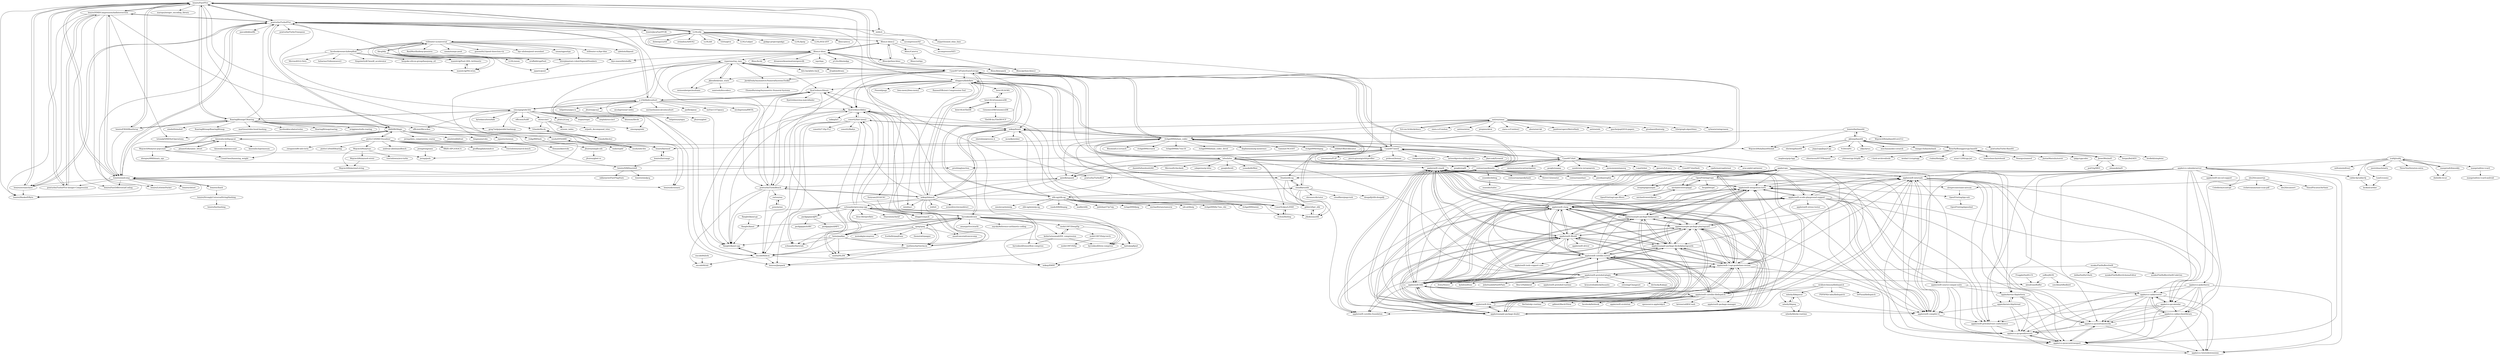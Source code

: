 digraph G {
"lemire/FastPFor" -> "lemire/SIMDCompressionAndIntersection"
"lemire/FastPFor" -> "powturbo/TurboPFor"
"lemire/FastPFor" -> "lemire/simdcomp"
"lemire/FastPFor" -> "powturbo/TurboPFor-Integer-Compression"
"lemire/FastPFor" -> "lemire/JavaFastPFOR" ["e"=1]
"lemire/FastPFor" -> "lemire/streamvbyte"
"lemire/FastPFor" -> "maropu/integer_encoding_library"
"lemire/FastPFor" -> "RoaringBitmap/CRoaring"
"lemire/FastPFor" -> "lemire/dictionary"
"lemire/FastPFor" -> "lemire/EWAHBoolArray"
"lemire/FastPFor" -> "tlk00/BitMagic"
"lemire/FastPFor" -> "lemire/MaskedVByte"
"lemire/FastPFor" -> "LLNL/zfp"
"lemire/FastPFor" -> "ot/ds2i"
"lemire/FastPFor" -> "Cyan4973/FiniteStateEntropy"
"ReneNyffenegger/cpp-base64" -> "tplgy/cppcodec" ["e"=1]
"ReneNyffenegger/cpp-base64" -> "JieweiWei/md5"
"ReneNyffenegger/cpp-base64" -> "aklomp/base64"
"ReneNyffenegger/cpp-base64" -> "SergeyBel/AES" ["e"=1]
"ReneNyffenegger/cpp-base64" -> "brofield/simpleini" ["e"=1]
"ReneNyffenegger/cpp-base64" -> "mapbox/gzip-hpp"
"ReneNyffenegger/cpp-base64" -> "elnormous/HTTPRequest" ["e"=1]
"ReneNyffenegger/cpp-base64" -> "yhirose/cpp-httplib" ["e"=1]
"ReneNyffenegger/cpp-base64" -> "r-lyeh-archived/sole" ["e"=1]
"ReneNyffenegger/cpp-base64" -> "weidai11/cryptopp" ["e"=1]
"ReneNyffenegger/cpp-base64" -> "ctabin/libzippp" ["e"=1]
"ReneNyffenegger/cpp-base64" -> "arun11299/cpp-jwt" ["e"=1]
"ReneNyffenegger/cpp-base64" -> "mariusbancila/stduuid" ["e"=1]
"ReneNyffenegger/cpp-base64" -> "Neargye/nameof" ["e"=1]
"ReneNyffenegger/cpp-base64" -> "JustasMasiulis/xorstr" ["e"=1]
"apple/swift-internals" -> "apple/swift-integration-tests"
"apple/swift-internals" -> "apple/ccs-pyosxframeworks"
"apple/swift-internals" -> "apple/swift-compiler-rt"
"apple/swift-internals" -> "apple/swift-protobuf-test-conformance"
"apple/swift-internals" -> "apple/ccs-pyopendirectory"
"apple/swift-internals" -> "apple/ccs-pysecuretransport"
"apple/swift-internals" -> "apple/ccs-caldavtester"
"apple/swift-internals" -> "apple/example-package-fisheryates"
"apple/swift-internals" -> "apple/ccs-pycalendar"
"apple/swift-internals" -> "apple/ccs-caldavclientlibrary"
"apple/swift-internals" -> "apple/example-package-deckofplayingcards"
"libcg/bfp" -> "eruffaldi/cppPosit"
"libcg/bfp" -> "stillwater-sc/universal"
"libcg/bfp" -> "interplanetary-robot/SigmoidNumbers"
"libcg/bfp" -> "LLNL/unum"
"libcg/bfp" -> "manish-kj/Posit-HDL-Arithmetic"
"libcg/bfp" -> "manish-kj/PACoGen"
"libcg/bfp" -> "japaric/posit"
"manish-kj/PACoGen" -> "manish-kj/Posit-HDL-Arithmetic"
"manish-kj/Posit-HDL-Arithmetic" -> "manish-kj/PACoGen"
"apple/swift-3-api-guidelines-review" -> "apple/example-package-deckofplayingcards"
"apple/swift-3-api-guidelines-review" -> "apple/swift-clang"
"apple/swift-3-api-guidelines-review" -> "apple/example-package-fisheryates"
"apple/swift-3-api-guidelines-review" -> "apple/swift-lldb"
"apple/swift-3-api-guidelines-review" -> "apple/example-package-dealer"
"apple/swift-3-api-guidelines-review" -> "apple/swift-cmark"
"apple/swift-3-api-guidelines-review" -> "apple/swift-llvm"
"apple/swift-3-api-guidelines-review" -> "apple/example-package-playingcard"
"apple/swift-3-api-guidelines-review" -> "apple/swift-corelibs-xctest"
"apple/swift-3-api-guidelines-review" -> "apple/swift-llbuild"
"apple/swift-3-api-guidelines-review" -> "apple/swift-internals"
"apple/swift-3-api-guidelines-review" -> "apple/swift-integration-tests"
"apple/swift-3-api-guidelines-review" -> "apple/swift-corelibs-libdispatch"
"apple/swift-3-api-guidelines-review" -> "apple/swift-compiler-rt"
"apple/swift-3-api-guidelines-review" -> "apple/swift-protobuf-plugin"
"soffes/JSON" -> "alexdrone/Buffer"
"soffes/JSON" -> "czechboy0/Redbird" ["e"=1]
"mangstadt/ez-vcard" -> "mangstadt/ez-vcard-android"
"simongog/sdsl-lite" -> "efficient/SuRF" ["e"=1]
"simongog/sdsl-lite" -> "y-256/libdivsufsort"
"simongog/sdsl-lite" -> "ot/succinct"
"simongog/sdsl-lite" -> "pfultz2/Linq" ["e"=1]
"simongog/sdsl-lite" -> "simongog/sdsl"
"simongog/sdsl-lite" -> "seqan/seqan" ["e"=1]
"simongog/sdsl-lite" -> "amplab/succinct" ["e"=1]
"simongog/sdsl-lite" -> "khizmax/libcds" ["e"=1]
"simongog/sdsl-lite" -> "efficient/libcuckoo" ["e"=1]
"simongog/sdsl-lite" -> "bytedance/terarkdb" ["e"=1]
"simongog/sdsl-lite" -> "xxsds/sdsl-lite"
"simongog/sdsl-lite" -> "RoaringBitmap/CRoaring"
"simongog/sdsl-lite" -> "powturbo/TurboPFor"
"simongog/sdsl-lite" -> "greg7mdp/parallel-hashmap" ["e"=1]
"simongog/sdsl-lite" -> "fclaude/libcds"
"rygorous/ryg_rans" -> "jkbonfield/rans_static"
"rygorous/ryg_rans" -> "JarekDuda/AsymmetricNumeralSystemsToolkit"
"rygorous/ryg_rans" -> "Cyan4973/FiniteStateEntropy"
"rygorous/ryg_rans" -> "IlyaGrebnov/libsais"
"rygorous/ryg_rans" -> "bits-back/bits-back" ["e"=1]
"rygorous/ryg_rans" -> "flanglet/kanzi-cpp"
"rygorous/ryg_rans" -> "powturbo/TurboBench"
"rygorous/ryg_rans" -> "loxxous/Jampack"
"rygorous/ryg_rans" -> "dropbox/divans"
"rygorous/ryg_rans" -> "weissenberger/multians"
"lzfse/lzfse" -> "Cyan4973/FiniteStateEntropy"
"lzfse/lzfse" -> "Cyan4973/zstd"
"lzfse/lzfse" -> "apple/swift-protobuf-plugin"
"lzfse/lzfse" -> "apple/swift-corelibs-libdispatch"
"lzfse/lzfse" -> "quixdb/squash"
"lzfse/lzfse" -> "rygorous/ryg_rans"
"lzfse/lzfse" -> "google/zopfli" ["e"=1]
"lzfse/lzfse" -> "danielrh/losslessh264" ["e"=1]
"lzfse/lzfse" -> "Microsoft/checkedc" ["e"=1]
"lzfse/lzfse" -> "sskaje/unzip-lzfse"
"lzfse/lzfse" -> "google/brotli" ["e"=1]
"lzfse/lzfse" -> "richgel999/lzham_codec"
"lzfse/lzfse" -> "apple/swift-corelibs-foundation" ["e"=1]
"lzfse/lzfse" -> "apple/swift-cmark"
"lzfse/lzfse" -> "yonaskolb/Mint" ["e"=1]
"Cyan4973/zstd" -> "Cyan4973/lz4"
"Cyan4973/zstd" -> "richgel999/lzham_codec"
"Cyan4973/zstd" -> "Cyan4973/FiniteStateEntropy"
"Cyan4973/zstd" -> "rampantpixels/rpmalloc" ["e"=1]
"Cyan4973/zstd" -> "networkprotocol/libyojimbo" ["e"=1]
"Cyan4973/zstd" -> "centaurean/density"
"Cyan4973/zstd" -> "jbarczak/Pyramid" ["e"=1]
"Cyan4973/zstd" -> "jonsneyers/FLIF" ["e"=1]
"Cyan4973/zstd" -> "lzfse/lzfse"
"Cyan4973/zstd" -> "pierricgimmig/orbitprofiler" ["e"=1]
"Cyan4973/zstd" -> "quixdb/squash"
"Cyan4973/zstd" -> "Dead2/zlib-ng"
"Cyan4973/zstd" -> "pmwkaa/sophia" ["e"=1]
"Cyan4973/zstd" -> "prideout/heman" ["e"=1]
"Cyan4973/zstd" -> "lemire/simdcomp"
"byronknoll/cmix" -> "byronknoll/lstm-compress"
"byronknoll/cmix" -> "schnaader/precomp-cpp"
"byronknoll/cmix" -> "mathieuchartier/mcm"
"byronknoll/cmix" -> "byronknoll/tensorflow-compress"
"byronknoll/cmix" -> "mohit1997/DeepZip"
"byronknoll/cmix" -> "hxim/paq8px"
"byronknoll/cmix" -> "amargaritov/starlit"
"byronknoll/cmix" -> "kedartatwawadi/NN_compression"
"byronknoll/cmix" -> "zpaq/zpaq"
"byronknoll/cmix" -> "encode84/bcm"
"byronknoll/cmix" -> "IlyaGrebnov/libbsc"
"byronknoll/cmix" -> "nayuki/Reference-arithmetic-coding" ["e"=1]
"byronknoll/cmix" -> "kaitz/paq8pxd"
"byronknoll/cmix" -> "flanglet/kanzi"
"byronknoll/cmix" -> "inikep/XWRT"
"RoaringBitmap/CRoaring" -> "lemire/FastPFor"
"RoaringBitmap/CRoaring" -> "lemire/EWAHBoolArray"
"RoaringBitmap/CRoaring" -> "RoaringBitmap/RoaringBitmap" ["e"=1]
"RoaringBitmap/CRoaring" -> "efficient/libcuckoo" ["e"=1]
"RoaringBitmap/CRoaring" -> "martinus/robin-hood-hashing" ["e"=1]
"RoaringBitmap/CRoaring" -> "greg7mdp/parallel-hashmap" ["e"=1]
"RoaringBitmap/CRoaring" -> "lemire/simdcomp"
"RoaringBitmap/CRoaring" -> "powturbo/TurboPFor"
"RoaringBitmap/CRoaring" -> "facebookincubator/velox" ["e"=1]
"RoaringBitmap/CRoaring" -> "preshing/junction" ["e"=1]
"RoaringBitmap/CRoaring" -> "RoaringBitmap/roaring" ["e"=1]
"RoaringBitmap/CRoaring" -> "tlk00/BitMagic"
"RoaringBitmap/CRoaring" -> "aviggiano/redis-roaring"
"RoaringBitmap/CRoaring" -> "simongog/sdsl-lite"
"RoaringBitmap/CRoaring" -> "simdutf/simdutf" ["e"=1]
"mheily/libkqueue" -> "mheily/libpwq"
"mheily/libkqueue" -> "mheily/blocks-runtime"
"apple/swift-corelibs-xctest" -> "apple/swift-corelibs-libdispatch"
"apple/swift-corelibs-xctest" -> "apple/swift-llbuild"
"apple/swift-corelibs-xctest" -> "apple/swift-llvm"
"apple/swift-corelibs-xctest" -> "apple/swift-clang"
"apple/swift-corelibs-xctest" -> "apple/swift-cmark"
"apple/swift-corelibs-xctest" -> "apple/swift-lldb"
"apple/swift-corelibs-xctest" -> "apple/swift-3-api-guidelines-review"
"apple/swift-corelibs-xctest" -> "apple/example-package-dealer"
"apple/swift-corelibs-xctest" -> "apple/example-package-deckofplayingcards"
"apple/swift-corelibs-xctest" -> "apple/example-package-playingcard"
"apple/swift-corelibs-xctest" -> "apple/swift-corelibs-foundation" ["e"=1]
"apple/swift-corelibs-xctest" -> "apple/example-package-fisheryates"
"apple/swift-corelibs-xctest" -> "apple/swift-package-manager" ["e"=1]
"apple/swift-corelibs-xctest" -> "apple/swift-integration-tests"
"apple/swift-corelibs-xctest" -> "apple/swift-tools-support-core" ["e"=1]
"kaitz/paq8pxd" -> "inikep/XWRT"
"Blosc/c-blosc2" -> "Blosc/c-blosc"
"Blosc/c-blosc2" -> "Blosc/python-blosc"
"Blosc/c-blosc2" -> "Blosc/Caterva"
"Blosc/c-blosc2" -> "Blosc/python-blosc2"
"Blosc/python-blosc" -> "Blosc/bloscpack"
"Blosc/python-blosc" -> "Blosc/c-blosc2"
"Blosc/python-blosc" -> "Blosc/python-blosc2"
"Blosc/python-blosc" -> "Blosc/c-blosc"
"apple/swift-corelibs-libdispatch" -> "apple/swift-corelibs-foundation" ["e"=1]
"apple/swift-corelibs-libdispatch" -> "apple/swift-corelibs-xctest"
"apple/swift-corelibs-libdispatch" -> "apple/swift-llvm"
"apple/swift-corelibs-libdispatch" -> "apple/swift-clang"
"apple/swift-corelibs-libdispatch" -> "apple/swift-llbuild"
"apple/swift-corelibs-libdispatch" -> "apple/swift-lldb"
"apple/swift-corelibs-libdispatch" -> "apple/swift-3-api-guidelines-review"
"apple/swift-corelibs-libdispatch" -> "apple/swift-package-manager" ["e"=1]
"apple/swift-corelibs-libdispatch" -> "apple/swift-cmark"
"apple/swift-corelibs-libdispatch" -> "RetVal/objc-runtime" ["e"=1]
"apple/swift-corelibs-libdispatch" -> "gdbinit/MachOView" ["e"=1]
"apple/swift-corelibs-libdispatch" -> "facebook/fishhook" ["e"=1]
"apple/swift-corelibs-libdispatch" -> "apple/swift-evolution" ["e"=1]
"apple/swift-corelibs-libdispatch" -> "opensource-apple/objc4" ["e"=1]
"apple/swift-corelibs-libdispatch" -> "kstenerud/KSCrash" ["e"=1]
"tlk00/BitMagic" -> "kimwalisch/libpopcnt"
"tlk00/BitMagic" -> "piotte13/SIMD-Visualiser"
"tlk00/BitMagic" -> "jermp/data_compression_course"
"tlk00/BitMagic" -> "WojciechMula/sse-popcount"
"tlk00/BitMagic" -> "powturbo/TurboPFor"
"tlk00/BitMagic" -> "xxsds/DYNAMIC"
"tlk00/BitMagic" -> "tetzank/SIMDSetOperations"
"tlk00/BitMagic" -> "lemire/fastmod"
"tlk00/BitMagic" -> "pmelsted/bifrost" ["e"=1]
"tlk00/BitMagic" -> "bingmann/cobs"
"tlk00/BitMagic" -> "rizkg/BBHash"
"tlk00/BitMagic" -> "mpoeter/xenium" ["e"=1]
"JieweiWei/md5" -> "pod32g/MD5"
"JieweiWei/md5" -> "ulwanski/md5"
"JieweiWei/md5" -> "ReneNyffenegger/cpp-base64"
"facebookresearch/deepfloat" -> "manish-kj/PACoGen"
"facebookresearch/deepfloat" -> "manish-kj/Posit-HDL-Arithmetic"
"facebookresearch/deepfloat" -> "stillwater-sc/universal"
"facebookresearch/deepfloat" -> "hsharma35/dnnweaver2" ["e"=1]
"facebookresearch/deepfloat" -> "SingularityKChen/dl_accelerator" ["e"=1]
"facebookresearch/deepfloat" -> "bespoke-silicon-group/basejump_stl" ["e"=1]
"facebookresearch/deepfloat" -> "Microsoft/LQ-Nets" ["e"=1]
"centaurean/density" -> "centaurean/sharc"
"centaurean/density" -> "centaurean/spookyhash"
"centaurean/density" -> "powturbo/TurboPFor"
"centaurean/density" -> "Cyan4973/zstd"
"centaurean/density" -> "Cyan4973/lz4"
"centaurean/density" -> "Dead2/zlib-ng"
"centaurean/density" -> "richgel999/lzham_codec"
"centaurean/density" -> "Cyan4973/FiniteStateEntropy"
"centaurean/density" -> "quixdb/squash"
"centaurean/density" -> "Steve132/uraster" ["e"=1]
"centaurean/density" -> "lemire/simdcomp"
"centaurean/density" -> "inikep/lizard"
"centaurean/density" -> "pmwkaa/sophia" ["e"=1]
"centaurean/density" -> "powturbo/TurboRLE"
"centaurean/density" -> "esneider/debug"
"Cyan4973/FiniteStateEntropy" -> "rygorous/ryg_rans"
"Cyan4973/FiniteStateEntropy" -> "Cyan4973/zstd"
"Cyan4973/FiniteStateEntropy" -> "inikep/lzbench"
"Cyan4973/FiniteStateEntropy" -> "JarekDuda/AsymmetricNumeralSystemsToolkit"
"Cyan4973/FiniteStateEntropy" -> "IlyaGrebnov/libbsc"
"Cyan4973/FiniteStateEntropy" -> "richgel999/lzham_codec"
"Cyan4973/FiniteStateEntropy" -> "jkbonfield/rans_static"
"Cyan4973/FiniteStateEntropy" -> "lzfse/lzfse"
"Cyan4973/FiniteStateEntropy" -> "lemire/FastPFor"
"Cyan4973/FiniteStateEntropy" -> "Cyan4973/lz4"
"Cyan4973/FiniteStateEntropy" -> "centaurean/density"
"Cyan4973/FiniteStateEntropy" -> "y-256/libdivsufsort"
"Cyan4973/FiniteStateEntropy" -> "powturbo/TurboBench"
"Cyan4973/FiniteStateEntropy" -> "byronknoll/cmix"
"Cyan4973/FiniteStateEntropy" -> "ebiggers/libdeflate"
"WojciechMula/toys" -> "WojciechMula/sse4-strstr"
"WojciechMula/toys" -> "WojciechMula/simd-string"
"WojciechMula/toys" -> "travisdowns/avx-turbo" ["e"=1]
"zpaq/zpaq" -> "moinakg/pcompress"
"zpaq/zpaq" -> "fcorbelli/zpaqfranz"
"zpaq/zpaq" -> "mathieuchartier/mcm"
"zpaq/zpaq" -> "byronknoll/cmix"
"zpaq/zpaq" -> "schnaader/precomp-cpp"
"zpaq/zpaq" -> "hxim/paq8px"
"zpaq/zpaq" -> "thometal/zpaqgui"
"zpaq/zpaq" -> "amadvance/advancecomp" ["e"=1]
"apple/swift-llvm" -> "apple/swift-clang"
"apple/swift-llvm" -> "apple/swift-lldb"
"apple/swift-llvm" -> "apple/swift-cmark"
"apple/swift-llvm" -> "apple/swift-llbuild"
"apple/swift-llvm" -> "apple/swift-corelibs-xctest"
"apple/swift-llvm" -> "apple/swift-3-api-guidelines-review"
"apple/swift-llvm" -> "apple/example-package-fisheryates"
"apple/swift-llvm" -> "apple/example-package-deckofplayingcards"
"apple/swift-llvm" -> "apple/swift-corelibs-libdispatch"
"apple/swift-llvm" -> "apple/example-package-dealer"
"apple/swift-llvm" -> "apple/example-package-playingcard"
"apple/swift-llvm" -> "apple/swift-compiler-rt"
"apple/swift-llvm" -> "apple/swift-corelibs-foundation" ["e"=1]
"apple/swift-llvm" -> "apple/swift-integration-tests"
"apple/swift-llvm" -> "apple/swift-internals"
"lemire/fastmod" -> "lemire/fastrange"
"powzix/ooz" -> "rarten/ooz"
"apple/swift-llbuild" -> "apple/swift-lldb"
"apple/swift-llbuild" -> "apple/swift-clang"
"apple/swift-llbuild" -> "apple/swift-llvm"
"apple/swift-llbuild" -> "apple/swift-corelibs-xctest"
"apple/swift-llbuild" -> "apple/swift-cmark"
"apple/swift-llbuild" -> "apple/swift-3-api-guidelines-review"
"apple/swift-llbuild" -> "apple/swift-corelibs-libdispatch"
"apple/swift-llbuild" -> "apple/example-package-fisheryates"
"apple/swift-llbuild" -> "apple/example-package-playingcard"
"apple/swift-llbuild" -> "apple/example-package-dealer"
"apple/swift-llbuild" -> "apple/example-package-deckofplayingcards"
"apple/swift-llbuild" -> "apple/swift-tools-support-core" ["e"=1]
"apple/swift-llbuild" -> "apple/swift-driver" ["e"=1]
"apple/swift-llbuild" -> "apple/swift-corelibs-foundation" ["e"=1]
"apple/swift-llbuild" -> "apple/swift-xcode-playground-support"
"antirez/smaz" -> "Ed-von-Schleck/shoco"
"antirez/smaz" -> "siara-cc/Unishox"
"antirez/smaz" -> "antirez/otree" ["e"=1]
"antirez/smaz" -> "jstepien/skrot"
"antirez/smaz" -> "siara-cc/Unishox2"
"antirez/smaz" -> "Cyan4973/zstd"
"antirez/smaz" -> "ahorn/smt-kit"
"antirez/smaz" -> "jandrewrogers/MetroHash" ["e"=1]
"antirez/smaz" -> "antirez/sds" ["e"=1]
"antirez/smaz" -> "gasche/popl2016-papers" ["e"=1]
"antirez/smaz" -> "richgel999/lzham_codec"
"antirez/smaz" -> "gtoubassi/femtozip"
"antirez/smaz" -> "inikep/lizard"
"antirez/smaz" -> "fcbr/graph-algorithms" ["e"=1]
"antirez/smaz" -> "sylware/cmingcnasm"
"cloudflare/zlib" -> "jtkukunas/zlib"
"cloudflare/zlib" -> "ebiggers/libdeflate"
"cloudflare/zlib" -> "Dead2/zlib-ng"
"cloudflare/zlib" -> "zlib-ng/zlib-ng"
"cloudflare/zlib" -> "gildor2/fast_zlib"
"cloudflare/zlib" -> "vkrasnov/dictator"
"cloudflare/zlib" -> "cloudflare/pngcrush"
"cloudflare/zlib" -> "dougallj/zlib-dougallj"
"Blosc/c-blosc" -> "Blosc/c-blosc2"
"Blosc/c-blosc" -> "Blosc/python-blosc"
"Blosc/c-blosc" -> "LLNL/zfp"
"Blosc/c-blosc" -> "Blosc/bloscpack"
"Blosc/c-blosc" -> "Blosc/bcolz" ["e"=1]
"Blosc/c-blosc" -> "lemire/FastPFor"
"Blosc/c-blosc" -> "kiyo-masui/bitshuffle"
"Blosc/c-blosc" -> "dreamworksanimation/openvdb" ["e"=1]
"Blosc/c-blosc" -> "ebiggers/libdeflate"
"Blosc/c-blosc" -> "powturbo/TurboPFor"
"Blosc/c-blosc" -> "ispc/ispc" ["e"=1]
"Blosc/c-blosc" -> "rygorous/ryg_rans"
"Blosc/c-blosc" -> "lemire/simdcomp"
"Blosc/c-blosc" -> "p12tic/libsimdpp" ["e"=1]
"zlib-ng/zlib-ng" -> "ebiggers/libdeflate"
"zlib-ng/zlib-ng" -> "cloudflare/zlib"
"zlib-ng/zlib-ng" -> "nmoinvaz/minizip" ["e"=1]
"zlib-ng/zlib-ng" -> "jtkukunas/zlib"
"zlib-ng/zlib-ng" -> "zlib-ng/minizip-ng" ["e"=1]
"zlib-ng/zlib-ng" -> "randy408/libspng" ["e"=1]
"zlib-ng/zlib-ng" -> "richgel999/miniz" ["e"=1]
"zlib-ng/zlib-ng" -> "madler/zlib" ["e"=1]
"zlib-ng/zlib-ng" -> "jinfeihan57/p7zip" ["e"=1]
"zlib-ng/zlib-ng" -> "richgel999/fpng" ["e"=1]
"zlib-ng/zlib-ng" -> "michaelforney/samurai" ["e"=1]
"zlib-ng/zlib-ng" -> "nih-at/libzip" ["e"=1]
"zlib-ng/zlib-ng" -> "inikep/lizard"
"zlib-ng/zlib-ng" -> "gildor2/fast_zlib"
"zlib-ng/zlib-ng" -> "richgel999/bc7enc_rdo" ["e"=1]
"encode84/lz4x" -> "encode84/ulz"
"stillwater-sc/universal" -> "libcg/bfp"
"stillwater-sc/universal" -> "manish-kj/PACoGen"
"stillwater-sc/universal" -> "eruffaldi/cppPosit"
"stillwater-sc/universal" -> "manish-kj/Posit-HDL-Arithmetic"
"stillwater-sc/universal" -> "interplanetary-robot/SigmoidNumbers"
"stillwater-sc/universal" -> "facebookresearch/deepfloat"
"stillwater-sc/universal" -> "stillwater-sc/hpr-blas"
"stillwater-sc/universal" -> "cjdelisle/libposit"
"stillwater-sc/universal" -> "RaulMurillo/deep-pensieve"
"stillwater-sc/universal" -> "xman/numpy-posit"
"stillwater-sc/universal" -> "gussmith23/posit-bisection-viz"
"stillwater-sc/universal" -> "hpc-ulisboa/posit-neuralnet"
"stillwater-sc/universal" -> "xman/sgpositpy"
"sbs20/scanservjs" -> "sbs20/scanserv"
"sbs20/scanservjs" -> "SimulPiscator/AirSane"
"sbs20/scanservjs" -> "alexpevzner/sane-airscan"
"sbs20/scanservjs" -> "Celedhrim/scantopl"
"sbs20/scanservjs" -> "rocketraman/sane-scan-pdf"
"inikep/lzbench" -> "powturbo/TurboBench"
"inikep/lzbench" -> "inikep/lizard"
"inikep/lzbench" -> "Cyan4973/FiniteStateEntropy"
"inikep/lzbench" -> "conor42/fast-lzma2"
"inikep/lzbench" -> "ConorStokes/LZSSE"
"inikep/lzbench" -> "intel/isa-l" ["e"=1]
"inikep/lzbench" -> "quixdb/squash"
"inikep/lzbench" -> "schnaader/precomp-cpp"
"inikep/lzbench" -> "richgel999/lzham_codec"
"inikep/lzbench" -> "ebiggers/xpack"
"inikep/lzbench" -> "ebiggers/libdeflate"
"inikep/lzbench" -> "lz4/lz4" ["e"=1]
"inikep/lzbench" -> "mathieuchartier/mcm"
"inikep/lzbench" -> "nvmedirect/nvmedirect" ["e"=1]
"inikep/lzbench" -> "IlyaGrebnov/libsais"
"lemire/fastbase64" -> "aklomp/base64"
"lemire/fastbase64" -> "lemire/fastmod"
"lemire/fastbase64" -> "WojciechMula/base64-avx512"
"lemire/fastbase64" -> "WojciechMula/base64simd"
"y-256/libdivsufsort" -> "IlyaGrebnov/libsais"
"y-256/libdivsufsort" -> "felipelouza/gsa-is"
"y-256/libdivsufsort" -> "simongog/sdsl-lite"
"y-256/libdivsufsort" -> "michaelmaniscalco/msufsort"
"y-256/libdivsufsort" -> "IlyaGrebnov/libbsc"
"y-256/libdivsufsort" -> "patflick/psac"
"y-256/libdivsufsort" -> "flanglet/kanzi-cpp"
"y-256/libdivsufsort" -> "encode84/bcm"
"y-256/libdivsufsort" -> "jltsiren/gcsa2"
"y-256/libdivsufsort" -> "waYne1337/gsaca"
"y-256/libdivsufsort" -> "nicolaprezza/BWTIL"
"y-256/libdivsufsort" -> "powturbo/TurboPFor"
"y-256/libdivsufsort" -> "rygorous/ryg_rans"
"y-256/libdivsufsort" -> "nicolaprezza/r-index"
"richgel999/lzham_codec" -> "BinomialLLC/crunch" ["e"=1]
"richgel999/lzham_codec" -> "richgel999/crunch" ["e"=1]
"richgel999/lzham_codec" -> "Cyan4973/zstd"
"richgel999/lzham_codec" -> "richgel999/bc7enc16" ["e"=1]
"richgel999/lzham_codec" -> "inikep/lizard"
"richgel999/lzham_codec" -> "richgel999/lzham_codec_devel"
"richgel999/lzham_codec" -> "deplinenoise/ig-memtrace" ["e"=1]
"richgel999/lzham_codec" -> "GammaUNC/GST"
"richgel999/lzham_codec" -> "Cyan4973/FiniteStateEntropy"
"richgel999/lzham_codec" -> "richgel999/rdopng"
"richgel999/lzham_codec" -> "quixdb/squash"
"richgel999/lzham_codec" -> "sebbbi/OffsetAllocator" ["e"=1]
"richgel999/lzham_codec" -> "ConorStokes/LZSSE"
"richgel999/lzham_codec" -> "richgel999/miniz" ["e"=1]
"richgel999/lzham_codec" -> "centaurean/density"
"lemire/SIMDCompressionAndIntersection" -> "lemire/FastPFor"
"lemire/SIMDCompressionAndIntersection" -> "lemire/simdcomp"
"lemire/SIMDCompressionAndIntersection" -> "powturbo/TurboPFor"
"lemire/SIMDCompressionAndIntersection" -> "powturbo/TurboPFor-Integer-Compression"
"lemire/SIMDCompressionAndIntersection" -> "lemire/FastDifferentialCoding"
"lemire/SIMDCompressionAndIntersection" -> "lemire/dictionary"
"lemire/SIMDCompressionAndIntersection" -> "lemire/MaskedVByte"
"lemire/SIMDCompressionAndIntersection" -> "lemire/streamvbyte"
"lemire/SIMDCompressionAndIntersection" -> "tetzank/SIMDSetOperations"
"lemire/SIMDCompressionAndIntersection" -> "lemire/LittleIntPacker"
"powturbo/TurboPFor-Integer-Compression" -> "lemire/FastPFor"
"powturbo/TurboPFor-Integer-Compression" -> "lemire/SIMDCompressionAndIntersection"
"powturbo/TurboBench" -> "inikep/lzbench"
"powturbo/TurboBench" -> "flanglet/kanzi-cpp"
"powturbo/TurboBench" -> "encode84/bcm"
"powturbo/TurboBench" -> "encode84/ulz"
"powturbo/TurboBench" -> "rarten/ooz"
"powturbo/TurboBench" -> "IlyaGrebnov/libsais"
"powturbo/TurboBench" -> "IlyaGrebnov/libbsc"
"apple/cups" -> "OpenPrinting/cups"
"apple/cups" -> "OpenPrinting/cups-filters"
"apple/cups" -> "istopwg/ippsample" ["e"=1]
"apple/cups" -> "apple/darwin-libpthread"
"apple/cups" -> "apple/darwin-libplatform"
"apple/cups" -> "michaelrsweet/pappl"
"apple/cups" -> "apple/swift-lldb"
"apple/cups" -> "apple/swift-compiler-rt"
"apple/cups" -> "apple/swift-internals"
"apple/cups" -> "apple/swift-3-api-guidelines-review"
"apple/cups" -> "apple/swift-llbuild"
"apple/cups" -> "apple/swift-corelibs-xctest"
"apple/cups" -> "apple/example-package-fisheryates"
"apple/cups" -> "apple/swift-integration-tests"
"apple/cups" -> "apple/swift-llvm"
"apple/darwin-libpthread" -> "apple/darwin-libplatform"
"apple/darwin-libpthread" -> "apple/swift-compiler-rt"
"apple/darwin-libpthread" -> "apple/ccs-pyopendirectory"
"apple/darwin-libpthread" -> "apple/ccs-pysecuretransport"
"apple/swift-clang" -> "apple/swift-llvm"
"apple/swift-clang" -> "apple/swift-lldb"
"apple/swift-clang" -> "apple/swift-cmark"
"apple/swift-clang" -> "apple/swift-3-api-guidelines-review"
"apple/swift-clang" -> "apple/swift-llbuild"
"apple/swift-clang" -> "apple/swift-corelibs-xctest"
"apple/swift-clang" -> "apple/example-package-fisheryates"
"apple/swift-clang" -> "apple/example-package-deckofplayingcards"
"apple/swift-clang" -> "apple/example-package-dealer"
"apple/swift-clang" -> "apple/example-package-playingcard"
"apple/swift-clang" -> "apple/swift-corelibs-libdispatch"
"apple/swift-clang" -> "apple/swift-compiler-rt"
"apple/swift-clang" -> "apple/swift-integration-tests"
"apple/swift-clang" -> "apple/swift-corelibs-foundation" ["e"=1]
"apple/swift-clang" -> "apple/swift-xcode-playground-support"
"apple/swift-lldb" -> "apple/swift-clang"
"apple/swift-lldb" -> "apple/swift-llvm"
"apple/swift-lldb" -> "apple/swift-cmark"
"apple/swift-lldb" -> "apple/swift-llbuild"
"apple/swift-lldb" -> "apple/swift-3-api-guidelines-review"
"apple/swift-lldb" -> "apple/swift-corelibs-xctest"
"apple/swift-lldb" -> "apple/example-package-fisheryates"
"apple/swift-lldb" -> "apple/example-package-deckofplayingcards"
"apple/swift-lldb" -> "apple/example-package-playingcard"
"apple/swift-lldb" -> "apple/example-package-dealer"
"apple/swift-lldb" -> "apple/swift-corelibs-libdispatch"
"apple/swift-lldb" -> "apple/swift-compiler-rt"
"apple/swift-lldb" -> "apple/swift-integration-tests"
"apple/swift-lldb" -> "apple/swift-xcode-playground-support"
"apple/swift-lldb" -> "apple/swift-corelibs-foundation" ["e"=1]
"Frugghi/SwiftLCS" -> "alexdrone/Buffer"
"ical4j/ical4j" -> "mangstadt/biweekly"
"ical4j/ical4j" -> "caldav4j/caldav4j"
"ical4j/ical4j" -> "dmfs/lib-recur"
"ical4j/ical4j" -> "miltonio/milton2" ["e"=1]
"ical4j/ical4j" -> "1and1/cosmo"
"ical4j/ical4j" -> "apple/ccs-calendarserver"
"ical4j/ical4j" -> "joestelmach/natty" ["e"=1]
"ical4j/ical4j" -> "mangstadt/ez-vcard"
"ical4j/ical4j" -> "ThreeTen/threeten-extra" ["e"=1]
"ebiggers/libdeflate" -> "cloudflare/zlib"
"ebiggers/libdeflate" -> "zlib-ng/zlib-ng"
"ebiggers/libdeflate" -> "gildor2/fast_zlib"
"ebiggers/libdeflate" -> "IlyaGrebnov/libsais"
"ebiggers/libdeflate" -> "intel/isa-l" ["e"=1]
"ebiggers/libdeflate" -> "Piezoid/pugz"
"ebiggers/libdeflate" -> "powturbo/TurboBench"
"ebiggers/libdeflate" -> "Dead2/zlib-ng"
"ebiggers/libdeflate" -> "bwa-mem2/bwa-mem2" ["e"=1]
"ebiggers/libdeflate" -> "amadvance/advancecomp" ["e"=1]
"ebiggers/libdeflate" -> "ebiggers/xpack"
"ebiggers/libdeflate" -> "Intel-HLS/GKL"
"ebiggers/libdeflate" -> "fhanau/Efficient-Compression-Tool" ["e"=1]
"ebiggers/libdeflate" -> "IlyaGrebnov/libbsc"
"ebiggers/libdeflate" -> "inikep/lizard"
"Ed-von-Schleck/shoco" -> "antirez/smaz"
"OpenPrinting/cups" -> "OpenPrinting/cups-filters"
"OpenPrinting/cups" -> "apple/cups"
"OpenPrinting/cups" -> "michaelrsweet/pappl"
"OpenPrinting/cups" -> "alexpevzner/sane-airscan"
"OpenPrinting/cups" -> "istopwg/ippsample" ["e"=1]
"OpenPrinting/cups" -> "fwupd/fwupd" ["e"=1]
"OpenPrinting/cups" -> "OpenPrinting/ipp-usb"
"powturbo/TurboPFor" -> "lemire/simdcomp"
"powturbo/TurboPFor" -> "lemire/FastPFor"
"powturbo/TurboPFor" -> "lemire/SIMDCompressionAndIntersection"
"powturbo/TurboPFor" -> "powturbo/TurboRLE"
"powturbo/TurboPFor" -> "lemire/MaskedVByte"
"powturbo/TurboPFor" -> "lemire/streamvbyte"
"powturbo/TurboPFor" -> "powturbo/TurboTranspose"
"powturbo/TurboPFor" -> "tlk00/BitMagic"
"powturbo/TurboPFor" -> "lemire/JavaFastPFOR" ["e"=1]
"powturbo/TurboPFor" -> "powturbo/TurboBench"
"powturbo/TurboPFor" -> "LLNL/zfp"
"powturbo/TurboPFor" -> "pascaldekloe/flit"
"powturbo/TurboPFor" -> "y-256/libdivsufsort"
"powturbo/TurboPFor" -> "kiyo-masui/bitshuffle"
"powturbo/TurboPFor" -> "ot/ds2i"
"apple/swift-compiler-rt" -> "apple/swift-integration-tests"
"apple/swift-compiler-rt" -> "apple/swift-internals"
"apple/swift-compiler-rt" -> "apple/swift-protobuf-test-conformance"
"apple/ccs-pycalendar" -> "apple/ccs-pyopendirectory"
"apple/ccs-pycalendar" -> "apple/ccs-pyosxframeworks"
"apple/ccs-pycalendar" -> "apple/ccs-pysecuretransport"
"apple/ccs-pycalendar" -> "apple/ccs-caldavclientlibrary"
"apple/ccs-pycalendar" -> "apple/ccs-caldavtester"
"apple/ccs-pycalendar" -> "apple/ccs-twistedextensions"
"apple/ccs-pycalendar" -> "apple/swift-protobuf-test-conformance"
"hxim/paq8px" -> "kaitz/paq8pxd"
"hxim/paq8px" -> "encode84/bcm"
"hxim/paq8px" -> "schnaader/precomp-cpp"
"hxim/paq8px" -> "flanglet/kanzi-cpp"
"hxim/paq8px" -> "mathieuchartier/mcm"
"hxim/paq8px" -> "byronknoll/cmix"
"hxim/paq8px" -> "nauful/NLZM"
"hxim/paq8px" -> "schnaader/fairytale"
"aklomp/base64" -> "lemire/fastbase64"
"aklomp/base64" -> "WojciechMula/base64simd"
"aklomp/base64" -> "powturbo/Turbo-Base64"
"aklomp/base64" -> "ReneNyffenegger/cpp-base64"
"aklomp/base64" -> "zhicheng/base64"
"aklomp/base64" -> "jinja2cpp/Jinja2Cpp" ["e"=1]
"aklomp/base64" -> "VcDevel/Vc" ["e"=1]
"aklomp/base64" -> "ulfjack/ryu" ["e"=1]
"aklomp/base64" -> "mischasan/aho-corasick"
"aklomp/base64" -> "wangyi-fudan/wyhash" ["e"=1]
"WojciechMula/sse4-strstr" -> "WojciechMula/simd-string"
"conor42/fast-lzma2" -> "conor42/7-Zip-FL2"
"conor42/fast-lzma2" -> "nauful/NLZM"
"conor42/fast-lzma2" -> "conor42/Radyx"
"conor42/fast-lzma2" -> "schnaader/fairytale"
"conor42/fast-lzma2" -> "inikep/lizard"
"conor42/fast-lzma2" -> "loxxous/Jampack"
"conor42/fast-lzma2" -> "encode84/bcm"
"conor42/fast-lzma2" -> "IlyaGrebnov/libbsc"
"apple/ccs-caldavtester" -> "apple/ccs-pyopendirectory"
"apple/ccs-caldavtester" -> "apple/ccs-pysecuretransport"
"apple/ccs-caldavtester" -> "apple/ccs-caldavclientlibrary"
"apple/ccs-caldavtester" -> "apple/ccs-pyosxframeworks"
"apple/ccs-caldavtester" -> "apple/ccs-twistedextensions"
"apple/ccs-caldavtester" -> "apple/swift-protobuf-test-conformance"
"apple/ccs-caldavtester" -> "apple/ccs-pycalendar"
"apple/ccs-calendarserver" -> "apple/ccs-caldavtester"
"apple/ccs-calendarserver" -> "apple/ccs-pycalendar"
"apple/ccs-calendarserver" -> "apple/ccs-caldavclientlibrary"
"apple/ccs-calendarserver" -> "apple/ccs-pyosxframeworks"
"apple/ccs-calendarserver" -> "apple/ccs-pyopendirectory"
"apple/ccs-calendarserver" -> "apple/ccs-pysecuretransport"
"apple/ccs-calendarserver" -> "apple/ccs-twistedextensions"
"apple/ccs-calendarserver" -> "apple/ccs-pykerberos"
"apple/ccs-calendarserver" -> "caldav4j/caldav4j"
"apple/ccs-calendarserver" -> "apple/swift-protobuf-test-conformance"
"apple/ccs-calendarserver" -> "apple/swift-internals"
"apple/ccs-calendarserver" -> "apple/swift-xcode-playground-support"
"apple/ccs-calendarserver" -> "apple/darwin-libplatform"
"apple/ccs-calendarserver" -> "apple/swift-integration-tests"
"apple/ccs-calendarserver" -> "apple/swift-nio-ssl-support" ["e"=1]
"LLNL/zfp" -> "LLNL/fpzip"
"LLNL/zfp" -> "LLNL/H5Z-ZFP"
"LLNL/zfp" -> "powturbo/TurboPFor"
"LLNL/zfp" -> "libocca/occa" ["e"=1]
"LLNL/zfp" -> "Blosc/c-blosc2"
"LLNL/zfp" -> "disheng222/SZ"
"LLNL/zfp" -> "Blosc/c-blosc"
"LLNL/zfp" -> "ornladios/ADIOS2" ["e"=1]
"LLNL/zfp" -> "LLNL/blt" ["e"=1]
"LLNL/zfp" -> "lemire/FastPFor"
"LLNL/zfp" -> "szcompressor/SZ"
"LLNL/zfp" -> "stillwater-sc/universal"
"LLNL/zfp" -> "GLVis/glvis" ["e"=1]
"LLNL/zfp" -> "LLNL/Caliper" ["e"=1]
"LLNL/zfp" -> "ginkgo-project/ginkgo" ["e"=1]
"schnaader/precomp-cpp" -> "byronknoll/cmix"
"schnaader/precomp-cpp" -> "mathieuchartier/mcm"
"schnaader/precomp-cpp" -> "deus-libri/preflate"
"schnaader/precomp-cpp" -> "kaitz/paq8pxd"
"schnaader/precomp-cpp" -> "packjpg/packJPG"
"schnaader/precomp-cpp" -> "encode84/bcm"
"schnaader/precomp-cpp" -> "inikep/XWRT"
"schnaader/precomp-cpp" -> "hxim/paq8px"
"schnaader/precomp-cpp" -> "Diazonium/AntiZ"
"schnaader/precomp-cpp" -> "IlyaGrebnov/libbsc"
"schnaader/precomp-cpp" -> "byronknoll/lstm-compress"
"schnaader/precomp-cpp" -> "ebiggers/xpack"
"schnaader/precomp-cpp" -> "schnaader/fairytale"
"schnaader/precomp-cpp" -> "flanglet/kanzi-cpp"
"schnaader/precomp-cpp" -> "conor42/fast-lzma2"
"WojciechMula/sse-popcount" -> "kimwalisch/libpopcnt"
"WojciechMula/sse-popcount" -> "CountOnes/hamming_weight"
"WojciechMula/sse-popcount" -> "tlk00/BitMagic"
"WojciechMula/sse-popcount" -> "jermp/psds"
"WojciechMula/sse-popcount" -> "zhengwy888/binary_ops"
"rizkg/BBHash" -> "jltsiren/simple-sds"
"rizkg/BBHash" -> "wahern/phf"
"apple/swift-xcode-playground-support" -> "apple/swift-integration-tests"
"apple/swift-xcode-playground-support" -> "apple/swift-compiler-rt"
"apple/swift-xcode-playground-support" -> "apple/swift-lldb"
"apple/swift-xcode-playground-support" -> "apple/swift-internals"
"apple/swift-xcode-playground-support" -> "apple/swift-cmark"
"apple/swift-xcode-playground-support" -> "apple/ccs-pyosxframeworks"
"apple/swift-xcode-playground-support" -> "apple/swift-protobuf-test-conformance"
"apple/swift-xcode-playground-support" -> "apple/swift-clang"
"apple/swift-xcode-playground-support" -> "apple/swift-llbuild"
"apple/swift-xcode-playground-support" -> "apple/example-package-playingcard"
"apple/swift-xcode-playground-support" -> "apple/swift-stress-tester"
"apple/swift-xcode-playground-support" -> "apple/swift-source-compat-suite"
"apple/swift-xcode-playground-support" -> "apple/ccs-pyopendirectory"
"apple/swift-xcode-playground-support" -> "apple/ccs-pysecuretransport"
"apple/swift-xcode-playground-support" -> "apple/ccs-pycalendar"
"apple/darwin-libplatform" -> "apple/darwin-libpthread"
"apple/darwin-libplatform" -> "apple/ccs-pyosxframeworks"
"apple/darwin-libplatform" -> "apple/ccs-pyopendirectory"
"apple/darwin-libplatform" -> "apple/ccs-pysecuretransport"
"apple/example-package-fisheryates" -> "apple/example-package-deckofplayingcards"
"apple/example-package-fisheryates" -> "apple/example-package-playingcard"
"apple/example-package-fisheryates" -> "apple/example-package-dealer"
"apple/example-package-fisheryates" -> "apple/swift-cmark"
"apple/example-package-fisheryates" -> "apple/swift-3-api-guidelines-review"
"apple/example-package-fisheryates" -> "apple/swift-lldb"
"apple/example-package-fisheryates" -> "apple/swift-integration-tests"
"apple/example-package-fisheryates" -> "apple/swift-clang"
"apple/example-package-fisheryates" -> "apple/swift-llvm"
"apple/example-package-playingcard" -> "apple/example-package-fisheryates"
"apple/example-package-playingcard" -> "apple/example-package-deckofplayingcards"
"apple/example-package-playingcard" -> "apple/example-package-dealer"
"apple/example-package-playingcard" -> "apple/swift-cmark"
"apple/example-package-playingcard" -> "apple/swift-3-api-guidelines-review"
"apple/example-package-playingcard" -> "apple/swift-lldb"
"apple/example-package-playingcard" -> "apple/swift-integration-tests"
"apple/example-package-playingcard" -> "apple/swift-clang"
"apple/example-package-playingcard" -> "apple/swift-corelibs-xctest"
"apple/example-package-playingcard" -> "apple/swift-llvm"
"apple/example-package-playingcard" -> "apple/swift-llbuild"
"apple/example-package-playingcard" -> "apple/swift-compiler-rt"
"apple/example-package-playingcard" -> "apple/swift-internals"
"apple/swift-cmark" -> "apple/example-package-fisheryates"
"apple/swift-cmark" -> "apple/swift-lldb"
"apple/swift-cmark" -> "apple/example-package-deckofplayingcards"
"apple/swift-cmark" -> "apple/swift-clang"
"apple/swift-cmark" -> "apple/example-package-playingcard"
"apple/swift-cmark" -> "apple/example-package-dealer"
"apple/swift-cmark" -> "apple/swift-3-api-guidelines-review"
"apple/swift-cmark" -> "apple/swift-llvm"
"apple/swift-cmark" -> "apple/swift-corelibs-xctest"
"apple/swift-cmark" -> "apple/swift-llbuild"
"apple/swift-cmark" -> "apple/swift-integration-tests"
"apple/swift-cmark" -> "apple/swift-internals"
"apple/swift-cmark" -> "apple/swift-corelibs-libdispatch"
"apple/swift-cmark" -> "apple/swift-xcode-playground-support"
"apple/swift-cmark" -> "apple/swift-compiler-rt"
"apple/swift-integration-tests" -> "apple/swift-compiler-rt"
"apple/swift-integration-tests" -> "apple/swift-internals"
"apple/swift-integration-tests" -> "apple/swift-xcode-playground-support"
"apple/swift-integration-tests" -> "apple/example-package-fisheryates"
"apple/swift-integration-tests" -> "apple/example-package-deckofplayingcards"
"apple/swift-integration-tests" -> "apple/example-package-playingcard"
"apple/swift-integration-tests" -> "apple/swift-protobuf-test-conformance"
"apple/swift-integration-tests" -> "apple/swift-cmark"
"apple/swift-protobuf-plugin" -> "apple/swift-protobuf-runtime"
"apple/swift-protobuf-plugin" -> "apple/swift-3-api-guidelines-review"
"apple/swift-protobuf-plugin" -> "alexdrone/Buffer"
"apple/swift-protobuf-plugin" -> "krzysztofzablocki/Insanity" ["e"=1]
"apple/swift-protobuf-plugin" -> "osteslag/Changeset" ["e"=1]
"apple/swift-protobuf-plugin" -> "apple/swift-llvm"
"apple/swift-protobuf-plugin" -> "devlucky/Kakapo" ["e"=1]
"apple/swift-protobuf-plugin" -> "Zewo/Venice" ["e"=1]
"apple/swift-protobuf-plugin" -> "apple/swift-clang"
"apple/swift-protobuf-plugin" -> "apple/swift-lldb"
"apple/swift-protobuf-plugin" -> "kylef/swiftenv" ["e"=1]
"apple/swift-protobuf-plugin" -> "JohnSundell/SwiftPlate" ["e"=1]
"apple/swift-protobuf-plugin" -> "apple/swift-corelibs-xctest"
"apple/swift-protobuf-plugin" -> "Ben-G/Validated" ["e"=1]
"apple/swift-protobuf-plugin" -> "apple/swift-cmark"
"apple/swift-source-compat-suite" -> "apple/swift-compiler-rt"
"apple/swift-source-compat-suite" -> "apple/swift-integration-tests"
"apple/swift-source-compat-suite" -> "apple/swift-internals"
"apple/swift-source-compat-suite" -> "apple/ccs-caldavtester"
"apple/swift-source-compat-suite" -> "apple/darwin-libplatform"
"apple/swift-source-compat-suite" -> "apple/ccs-pyopendirectory"
"apple/swift-source-compat-suite" -> "apple/ccs-pysecuretransport"
"apple/example-package-dealer" -> "apple/example-package-deckofplayingcards"
"apple/example-package-dealer" -> "apple/example-package-fisheryates"
"apple/example-package-dealer" -> "apple/example-package-playingcard"
"apple/example-package-dealer" -> "apple/swift-cmark"
"apple/example-package-dealer" -> "apple/swift-3-api-guidelines-review"
"apple/example-package-dealer" -> "apple/swift-lldb"
"apple/example-package-dealer" -> "apple/swift-corelibs-xctest"
"apple/example-package-dealer" -> "apple/swift-clang"
"apple/example-package-dealer" -> "apple/swift-llvm"
"apple/example-package-dealer" -> "apple/swift-llbuild"
"apple/example-package-dealer" -> "apple/swift-integration-tests"
"apple/example-package-dealer" -> "apple/swift-internals"
"apple/example-package-deckofplayingcards" -> "apple/example-package-fisheryates"
"apple/example-package-deckofplayingcards" -> "apple/example-package-dealer"
"apple/example-package-deckofplayingcards" -> "apple/example-package-playingcard"
"apple/example-package-deckofplayingcards" -> "apple/swift-cmark"
"apple/example-package-deckofplayingcards" -> "apple/swift-3-api-guidelines-review"
"apple/example-package-deckofplayingcards" -> "apple/swift-lldb"
"apple/example-package-deckofplayingcards" -> "apple/swift-clang"
"apple/example-package-deckofplayingcards" -> "apple/swift-integration-tests"
"apple/example-package-deckofplayingcards" -> "apple/swift-llvm"
"apple/example-package-deckofplayingcards" -> "apple/swift-corelibs-xctest"
"mzaks/FlatBuffersSwift" -> "mzaks/FlatBuffersSwiftCodeGen"
"mzaks/FlatBuffersSwift" -> "apple/swift-protobuf-plugin"
"mzaks/FlatBuffersSwift" -> "delba/SwiftyOAuth" ["e"=1]
"mzaks/FlatBuffersSwift" -> "mzaks/FlatBuffersSchemaEditor"
"michaelrsweet/lprint" -> "michaelrsweet/pappl"
"nickhutchinson/libdispatch" -> "mheily/libkqueue"
"nickhutchinson/libdispatch" -> "DrPizza/libdispatch"
"nickhutchinson/libdispatch" -> "mheily/libpwq"
"nickhutchinson/libdispatch" -> "apple/swift-corelibs-libdispatch"
"nickhutchinson/libdispatch" -> "PSPDFKit-labs/libdispatch"
"flanglet/kanzi-go" -> "flanglet/kanzi"
"apple/ccs-pykerberos" -> "apple/ccs-pyosxframeworks"
"apple/ccs-pykerberos" -> "apple/ccs-pyopendirectory"
"apple/ccs-pykerberos" -> "apple/ccs-pysecuretransport"
"apple/ccs-pykerberos" -> "apple/ccs-pycalendar"
"apple/ccs-pykerberos" -> "apple/ccs-caldavtester"
"apple/ccs-pykerberos" -> "apple/ccs-twistedextensions"
"apple/ccs-pykerberos" -> "apple/ccs-caldavclientlibrary"
"caldav4j/caldav4j" -> "ksokol/carldav"
"gildor2/fast_zlib" -> "jtkukunas/zlib"
"lemire/simdcomp" -> "lemire/SIMDCompressionAndIntersection"
"lemire/simdcomp" -> "powturbo/TurboPFor"
"lemire/simdcomp" -> "lemire/FastPFor"
"lemire/simdcomp" -> "lemire/clhash"
"lemire/simdcomp" -> "lemire/LittleIntPacker"
"lemire/simdcomp" -> "lemire/dictionary"
"lemire/simdcomp" -> "powturbo/TurboPFor-Integer-Compression"
"lemire/simdcomp" -> "lemire/MaskedVByte"
"lemire/simdcomp" -> "lemire/cbitset"
"lemire/simdcomp" -> "lemire/FastDifferentialCoding"
"lemire/simdcomp" -> "lemire/streamvbyte"
"inikep/lizard" -> "conor42/fast-lzma2"
"inikep/lizard" -> "sheredom/process.h" ["e"=1]
"inikep/lizard" -> "richgel999/lzham_codec"
"inikep/lizard" -> "ConorStokes/LZSSE"
"inikep/lizard" -> "inikep/lzbench"
"inikep/lizard" -> "loxxous/Jampack"
"inikep/lizard" -> "mcmilk/zstdmt" ["e"=1]
"szcompressor/SZ" -> "szcompressor/SZ3"
"lemire/StronglyUniversalStringHashing" -> "lemire/fasthashing"
"mangstadt/biweekly" -> "ical4j/ical4j"
"mangstadt/biweekly" -> "dmfs/lib-recur"
"Cyan4973/lz4" -> "Cyan4973/zstd"
"Cyan4973/lz4" -> "t-mat/lz4mt"
"Cyan4973/lz4" -> "jpountz/lz4-java" ["e"=1]
"Cyan4973/lz4" -> "centaurean/density"
"Cyan4973/lz4" -> "Cyan4973/FiniteStateEntropy"
"Cyan4973/lz4" -> "Cyan4973/xxHash" ["e"=1]
"Cyan4973/lz4" -> "cppformat/cppformat" ["e"=1]
"Cyan4973/lz4" -> "aras-p/glsl-optimizer" ["e"=1]
"Cyan4973/lz4" -> "memononen/recastnavigation" ["e"=1]
"Cyan4973/lz4" -> "google/snappy" ["e"=1]
"Cyan4973/lz4" -> "richgel999/lzham_codec"
"Cyan4973/lz4" -> "sandstorm-io/capnproto" ["e"=1]
"Cyan4973/lz4" -> "google/zopfli" ["e"=1]
"Cyan4973/lz4" -> "preshing/junction" ["e"=1]
"Cyan4973/lz4" -> "memononen/nanovg" ["e"=1]
"michaelrsweet/pappl" -> "michaelrsweet/lprint"
"michaelrsweet/pappl" -> "OpenPrinting/cups-filters"
"michaelrsweet/pappl" -> "OpenPrinting/cups"
"jltsiren/gcsa2" -> "jltsiren/gbwt"
"richox/libzling" -> "ConorStokes/LZSSE"
"OpenPrinting/ipp-usb" -> "OpenPrinting/ippusbxd"
"fclaude/libcds" -> "fclaude/libcds2"
"jermp/data_compression_course" -> "tlemane/kmtricks"
"jermp/data_compression_course" -> "jermp/psds"
"IlyaGrebnov/libbsc" -> "fusiyuan2010/CSC"
"IlyaGrebnov/libbsc" -> "IlyaGrebnov/libsais"
"IlyaGrebnov/libbsc" -> "encode84/bcm"
"IlyaGrebnov/libbsc" -> "richox/libzling"
"IlyaGrebnov/libbsc" -> "inikep/lz5"
"IlyaGrebnov/libbsc" -> "nauful/NLZM"
"IlyaGrebnov/libbsc" -> "conor42/fast-lzma2"
"IlyaGrebnov/libbsc" -> "ebiggers/xpack"
"IlyaGrebnov/libbsc" -> "ConorStokes/LZSSE"
"IlyaGrebnov/libbsc" -> "flanglet/kanzi-cpp"
"Dead2/zlib-ng" -> "jtkukunas/zlib"
"Dead2/zlib-ng" -> "cloudflare/zlib"
"Dead2/zlib-ng" -> "gildor2/fast_zlib"
"Dead2/zlib-ng" -> "ebiggers/libdeflate"
"Dead2/zlib-ng" -> "centaurean/density"
"JarekDuda/AsymmetricNumeralSystemsToolkit" -> "EhomeBurning/Asymmetric-Numeral-Systems"
"pinam45/dynamic_bitset" -> "kimwalisch/libpopcnt"
"kimwalisch/libpopcnt" -> "WojciechMula/sse-popcount"
"kimwalisch/libpopcnt" -> "pinam45/dynamic_bitset"
"kimwalisch/libpopcnt" -> "tlk00/BitMagic"
"kimwalisch/libpopcnt" -> "CountOnes/hamming_weight"
"kimwalisch/libpopcnt" -> "kimwalisch/primecount" ["e"=1]
"kimwalisch/libpopcnt" -> "kimwalisch/primesum" ["e"=1]
"piotte13/SIMD-Visualiser" -> "zwegner/x86-info-term" ["e"=1]
"piotte13/SIMD-Visualiser" -> "tlk00/BitMagic"
"piotte13/SIMD-Visualiser" -> "lemire/fastmod"
"piotte13/SIMD-Visualiser" -> "piotte13/SwiftRoaring"
"piotte13/SIMD-Visualiser" -> "andreas-abel/nanoBench" ["e"=1]
"piotte13/SIMD-Visualiser" -> "RRZE-HPC/OSACA" ["e"=1]
"piotte13/SIMD-Visualiser" -> "geofflangdale/simdcsv"
"piotte13/SIMD-Visualiser" -> "travisdowns/uarch-bench" ["e"=1]
"piotte13/SIMD-Visualiser" -> "WojciechMula/toys"
"piotte13/SIMD-Visualiser" -> "WojciechMula/base64simd"
"piotte13/SIMD-Visualiser" -> "lemire/SIMDxorshift"
"esneider/debug" -> "esneider/talloc"
"rarten/ooz" -> "powzix/ooz"
"kedartatwawadi/NN_compression" -> "mohit1997/DeepZip"
"kedartatwawadi/NN_compression" -> "byronknoll/lstm-compress"
"kedartatwawadi/NN_compression" -> "byronknoll/tensorflow-compress"
"lemire/streamvbyte" -> "lemire/MaskedVByte"
"lemire/streamvbyte" -> "powturbo/TurboPFor"
"lemire/streamvbyte" -> "lemire/FastPFor"
"lemire/clhash" -> "lemire/StronglyUniversalStringHashing"
"lemire/clhash" -> "lemire/simdcomp"
"xxsds/DYNAMIC" -> "xxsds/sdsl-lite"
"xxsds/sdsl-lite" -> "xxsds/DYNAMIC"
"flanglet/kanzi" -> "flanglet/kanzi-cpp"
"alexpevzner/sane-airscan" -> "OpenPrinting/ipp-usb"
"interplanetary-robot/SigmoidNumbers" -> "japaric/posit"
"jltsiren/simple-sds" -> "jltsiren/gbwt-rs"
"quixdb/squash" -> "powturbo/TurboBench"
"quixdb/squash" -> "schnaader/fairytale"
"lemire/SIMDxorshift" -> "lemire/simdpcg"
"lemire/SIMDxorshift" -> "mklarqvist/FastFlagStats"
"mohit1997/DeepZip" -> "kedartatwawadi/NN_compression"
"mohit1997/DeepZip" -> "mohit1997/Dzip-torch"
"mohit1997/DeepZip" -> "byronknoll/lstm-compress"
"ConorStokes/LZSSE" -> "richox/libzling"
"mathieuchartier/mcm" -> "encode84/bcm"
"mathieuchartier/mcm" -> "loxxous/Jampack"
"mathieuchartier/mcm" -> "nauful/NLZM"
"IlyaGrebnov/libsais" -> "nauful/NLZM"
"IlyaGrebnov/libsais" -> "flanglet/kanzi-cpp"
"IlyaGrebnov/libsais" -> "y-256/libdivsufsort"
"IlyaGrebnov/libsais" -> "IlyaGrebnov/esa-matchfinder"
"IlyaGrebnov/libsais" -> "IlyaGrebnov/libbsc"
"Intel-HLS/GKL" -> "Intel-HLS/GenomicsDB"
"lemire/EWAHBoolArray" -> "RoaringBitmap/CRoaring"
"lemire/EWAHBoolArray" -> "lemire/FastPFor"
"lemire/EWAHBoolArray" -> "lemire/simdcomp"
"Intel-HLS/GenomicsDB" -> "Intel-HLS/TileDB"
"Intel-HLS/GenomicsDB" -> "Intel-HLS/GKL"
"Intel-HLS/GenomicsDB" -> "GenomicsDB/GenomicsDB"
"Intel-HLS/TileDB" -> "Intel-HLS/GenomicsDB"
"packjpg/packJPG" -> "packjpg/packARC"
"packjpg/packJPG" -> "packjpg/packMP3"
"jtkukunas/zlib" -> "gildor2/fast_zlib"
"ot/ds2i" -> "ot/partitioned_elias_fano"
"mheily/libpwq" -> "mheily/blocks-runtime"
"mheily/libpwq" -> "mheily/libkqueue"
"apple/ccs-caldavclientlibrary" -> "apple/ccs-pyosxframeworks"
"apple/ccs-caldavclientlibrary" -> "apple/ccs-pyopendirectory"
"apple/ccs-caldavclientlibrary" -> "apple/ccs-caldavtester"
"apple/ccs-caldavclientlibrary" -> "apple/ccs-pysecuretransport"
"apple/ccs-caldavclientlibrary" -> "apple/ccs-twistedextensions"
"apple/ccs-pyopendirectory" -> "apple/ccs-pysecuretransport"
"apple/ccs-pyopendirectory" -> "apple/ccs-twistedextensions"
"apple/ccs-pyosxframeworks" -> "apple/ccs-pysecuretransport"
"apple/ccs-pyosxframeworks" -> "apple/ccs-pyopendirectory"
"apple/ccs-pyosxframeworks" -> "apple/ccs-twistedextensions"
"apple/ccs-pysecuretransport" -> "apple/ccs-pyopendirectory"
"apple/ccs-pysecuretransport" -> "apple/ccs-pyosxframeworks"
"apple/ccs-pysecuretransport" -> "apple/ccs-twistedextensions"
"apple/swift-protobuf-test-conformance" -> "apple/ccs-pyopendirectory"
"apple/swift-protobuf-test-conformance" -> "apple/ccs-pysecuretransport"
"GenomicsDB/GenomicsDB" -> "TileDB-Inc/TileDB-VCF" ["e"=1]
"encode84/bcm" -> "flanglet/kanzi-cpp"
"encode84/bcm" -> "loxxous/Jampack"
"encode84/bcm" -> "encode84/ulz"
"encode84/bcm" -> "inikep/XWRT"
"lemire/fastrange" -> "lemire/fastmod"
"lemire/fastrange" -> "lemire/SIMDxorshift"
"mohit1997/Dzip-torch" -> "mohit1997/DZip"
"jkbonfield/rans_static" -> "rygorous/ryg_rans"
"jkbonfield/rans_static" -> "samtools/htscodecs"
"jkbonfield/rans_static" -> "weissenberger/multians"
"jermp/tongrams" -> "jermp/psds"
"1and1/cosmo" -> "ksokol/carldav"
"ot/succinct" -> "ot/path_decomposed_tries"
"ot/succinct" -> "ot/semi_index"
"ot/succinct" -> "fclaude/libcds2"
"ot/succinct" -> "fclaude/libcds"
"ot/succinct" -> "simongog/sdsl"
"fusiyuan2010/CSC" -> "ebiggers/xpack"
"flanglet/kanzi-cpp" -> "encode84/bcm"
"Blosc/Caterva" -> "Blosc/cat4py"
"fclaude/libcds2" -> "fclaude/libcds"
"felipelouza/gsa-is" -> "felipelouza/egsa"
"lemire/FastPFor" ["l"="-14.759,22"]
"lemire/SIMDCompressionAndIntersection" ["l"="-14.763,21.977"]
"powturbo/TurboPFor" ["l"="-14.747,22.02"]
"lemire/simdcomp" ["l"="-14.779,21.994"]
"powturbo/TurboPFor-Integer-Compression" ["l"="-14.762,21.96"]
"lemire/JavaFastPFOR" ["l"="8.89,21.588"]
"lemire/streamvbyte" ["l"="-14.772,22.018"]
"maropu/integer_encoding_library" ["l"="-14.802,21.989"]
"RoaringBitmap/CRoaring" ["l"="-14.706,21.971"]
"lemire/dictionary" ["l"="-14.787,21.972"]
"lemire/EWAHBoolArray" ["l"="-14.736,21.967"]
"tlk00/BitMagic" ["l"="-14.687,21.894"]
"lemire/MaskedVByte" ["l"="-14.788,22.008"]
"LLNL/zfp" ["l"="-14.831,21.985"]
"ot/ds2i" ["l"="-14.72,22.003"]
"Cyan4973/FiniteStateEntropy" ["l"="-14.783,22.144"]
"ReneNyffenegger/cpp-base64" ["l"="-14.576,21.579"]
"tplgy/cppcodec" ["l"="-11.478,22.049"]
"JieweiWei/md5" ["l"="-14.58,21.538"]
"aklomp/base64" ["l"="-14.588,21.638"]
"SergeyBel/AES" ["l"="-33.416,41.095"]
"brofield/simpleini" ["l"="-11.715,22.258"]
"mapbox/gzip-hpp" ["l"="-14.536,21.557"]
"elnormous/HTTPRequest" ["l"="-11.644,22.096"]
"yhirose/cpp-httplib" ["l"="-11.863,22.112"]
"r-lyeh-archived/sole" ["l"="-11.385,22.066"]
"weidai11/cryptopp" ["l"="-11.85,22.223"]
"ctabin/libzippp" ["l"="-11.962,25.786"]
"arun11299/cpp-jwt" ["l"="-11.492,22.15"]
"mariusbancila/stduuid" ["l"="-11.475,21.973"]
"Neargye/nameof" ["l"="-11.577,21.891"]
"JustasMasiulis/xorstr" ["l"="-21.297,-32.258"]
"apple/swift-internals" ["l"="-15.171,22.283"]
"apple/swift-integration-tests" ["l"="-15.151,22.28"]
"apple/ccs-pyosxframeworks" ["l"="-15.205,22.286"]
"apple/swift-compiler-rt" ["l"="-15.156,22.269"]
"apple/swift-protobuf-test-conformance" ["l"="-15.19,22.285"]
"apple/ccs-pyopendirectory" ["l"="-15.211,22.277"]
"apple/ccs-pysecuretransport" ["l"="-15.205,22.279"]
"apple/ccs-caldavtester" ["l"="-15.206,22.296"]
"apple/example-package-fisheryates" ["l"="-15.136,22.283"]
"apple/ccs-pycalendar" ["l"="-15.215,22.286"]
"apple/ccs-caldavclientlibrary" ["l"="-15.217,22.301"]
"apple/example-package-deckofplayingcards" ["l"="-15.124,22.269"]
"libcg/bfp" ["l"="-14.972,21.842"]
"eruffaldi/cppPosit" ["l"="-14.95,21.85"]
"stillwater-sc/universal" ["l"="-14.944,21.876"]
"interplanetary-robot/SigmoidNumbers" ["l"="-14.952,21.83"]
"LLNL/unum" ["l"="-14.998,21.821"]
"manish-kj/Posit-HDL-Arithmetic" ["l"="-14.982,21.862"]
"manish-kj/PACoGen" ["l"="-14.968,21.864"]
"japaric/posit" ["l"="-14.97,21.816"]
"apple/swift-3-api-guidelines-review" ["l"="-15.11,22.275"]
"apple/swift-clang" ["l"="-15.116,22.253"]
"apple/swift-lldb" ["l"="-15.134,22.255"]
"apple/example-package-dealer" ["l"="-15.124,22.281"]
"apple/swift-cmark" ["l"="-15.103,22.262"]
"apple/swift-llvm" ["l"="-15.111,22.293"]
"apple/example-package-playingcard" ["l"="-15.139,22.27"]
"apple/swift-corelibs-xctest" ["l"="-15.093,22.282"]
"apple/swift-llbuild" ["l"="-15.131,22.297"]
"apple/swift-corelibs-libdispatch" ["l"="-15.083,22.239"]
"apple/swift-protobuf-plugin" ["l"="-15.051,22.281"]
"soffes/JSON" ["l"="-15.012,22.428"]
"alexdrone/Buffer" ["l"="-15.035,22.381"]
"czechboy0/Redbird" ["l"="-51.815,4.45"]
"mangstadt/ez-vcard" ["l"="-15.393,22.233"]
"mangstadt/ez-vcard-android" ["l"="-15.42,22.222"]
"simongog/sdsl-lite" ["l"="-14.657,22.011"]
"efficient/SuRF" ["l"="-10.888,4.902"]
"y-256/libdivsufsort" ["l"="-14.722,22.104"]
"ot/succinct" ["l"="-14.582,21.987"]
"pfultz2/Linq" ["l"="-11.593,21.84"]
"simongog/sdsl" ["l"="-14.613,21.989"]
"seqan/seqan" ["l"="21.684,43.179"]
"amplab/succinct" ["l"="11.183,24.172"]
"khizmax/libcds" ["l"="-11.585,22.05"]
"efficient/libcuckoo" ["l"="-11.5,22.101"]
"bytedance/terarkdb" ["l"="-11.057,5.086"]
"xxsds/sdsl-lite" ["l"="-14.641,21.955"]
"greg7mdp/parallel-hashmap" ["l"="-11.52,22.002"]
"fclaude/libcds" ["l"="-14.593,22.01"]
"rygorous/ryg_rans" ["l"="-14.811,22.145"]
"jkbonfield/rans_static" ["l"="-14.83,22.129"]
"JarekDuda/AsymmetricNumeralSystemsToolkit" ["l"="-14.833,22.156"]
"IlyaGrebnov/libsais" ["l"="-14.739,22.168"]
"bits-back/bits-back" ["l"="-26.721,14.475"]
"flanglet/kanzi-cpp" ["l"="-14.758,22.202"]
"powturbo/TurboBench" ["l"="-14.772,22.171"]
"loxxous/Jampack" ["l"="-14.779,22.197"]
"dropbox/divans" ["l"="-14.882,22.127"]
"weissenberger/multians" ["l"="-14.845,22.139"]
"lzfse/lzfse" ["l"="-14.89,22.184"]
"Cyan4973/zstd" ["l"="-14.783,22.122"]
"quixdb/squash" ["l"="-14.805,22.172"]
"google/zopfli" ["l"="-26.641,13.244"]
"danielrh/losslessh264" ["l"="-26.786,13.521"]
"Microsoft/checkedc" ["l"="-17.653,-32.345"]
"sskaje/unzip-lzfse" ["l"="-14.928,22.189"]
"google/brotli" ["l"="-11.95,22.395"]
"richgel999/lzham_codec" ["l"="-14.754,22.157"]
"apple/swift-corelibs-foundation" ["l"="-52.005,3.891"]
"yonaskolb/Mint" ["l"="-49.137,2.06"]
"Cyan4973/lz4" ["l"="-14.746,22.129"]
"rampantpixels/rpmalloc" ["l"="-12.206,26.074"]
"networkprotocol/libyojimbo" ["l"="-12.199,26.053"]
"centaurean/density" ["l"="-14.752,22.101"]
"jbarczak/Pyramid" ["l"="-12.241,26.291"]
"jonsneyers/FLIF" ["l"="28.219,-18.882"]
"pierricgimmig/orbitprofiler" ["l"="-12.238,26.115"]
"Dead2/zlib-ng" ["l"="-14.689,22.122"]
"pmwkaa/sophia" ["l"="-13.74,21.958"]
"prideout/heman" ["l"="-12.23,26.208"]
"byronknoll/cmix" ["l"="-14.756,22.272"]
"byronknoll/lstm-compress" ["l"="-14.759,22.303"]
"schnaader/precomp-cpp" ["l"="-14.776,22.251"]
"mathieuchartier/mcm" ["l"="-14.772,22.236"]
"byronknoll/tensorflow-compress" ["l"="-14.736,22.306"]
"mohit1997/DeepZip" ["l"="-14.755,22.333"]
"hxim/paq8px" ["l"="-14.759,22.249"]
"amargaritov/starlit" ["l"="-14.716,22.305"]
"kedartatwawadi/NN_compression" ["l"="-14.739,22.326"]
"zpaq/zpaq" ["l"="-14.784,22.297"]
"encode84/bcm" ["l"="-14.758,22.217"]
"IlyaGrebnov/libbsc" ["l"="-14.74,22.201"]
"nayuki/Reference-arithmetic-coding" ["l"="-26.638,14.389"]
"kaitz/paq8pxd" ["l"="-14.739,22.265"]
"flanglet/kanzi" ["l"="-14.718,22.281"]
"inikep/XWRT" ["l"="-14.744,22.251"]
"RoaringBitmap/RoaringBitmap" ["l"="9.068,21.542"]
"martinus/robin-hood-hashing" ["l"="-11.438,21.995"]
"facebookincubator/velox" ["l"="-10.894,5.252"]
"preshing/junction" ["l"="-11.536,22.077"]
"RoaringBitmap/roaring" ["l"="-12.912,1.59"]
"aviggiano/redis-roaring" ["l"="-14.679,21.936"]
"simdutf/simdutf" ["l"="-11.34,21.943"]
"mheily/libkqueue" ["l"="-15.16,22.104"]
"mheily/libpwq" ["l"="-15.142,22.111"]
"mheily/blocks-runtime" ["l"="-15.146,22.09"]
"apple/swift-package-manager" ["l"="-51.938,3.957"]
"apple/swift-tools-support-core" ["l"="-49.168,1.895"]
"Blosc/c-blosc2" ["l"="-14.861,22.015"]
"Blosc/c-blosc" ["l"="-14.815,22.041"]
"Blosc/python-blosc" ["l"="-14.861,22.037"]
"Blosc/Caterva" ["l"="-14.902,22.005"]
"Blosc/python-blosc2" ["l"="-14.887,22.026"]
"Blosc/bloscpack" ["l"="-14.857,22.058"]
"RetVal/objc-runtime" ["l"="-51.016,0.179"]
"gdbinit/MachOView" ["l"="-51.026,0.121"]
"facebook/fishhook" ["l"="-51.068,-0.019"]
"apple/swift-evolution" ["l"="-51.907,3.847"]
"opensource-apple/objc4" ["l"="-50.95,0.128"]
"kstenerud/KSCrash" ["l"="-51.046,0.021"]
"kimwalisch/libpopcnt" ["l"="-14.665,21.864"]
"piotte13/SIMD-Visualiser" ["l"="-14.625,21.804"]
"jermp/data_compression_course" ["l"="-14.724,21.842"]
"WojciechMula/sse-popcount" ["l"="-14.689,21.852"]
"xxsds/DYNAMIC" ["l"="-14.647,21.924"]
"tetzank/SIMDSetOperations" ["l"="-14.726,21.925"]
"lemire/fastmod" ["l"="-14.649,21.776"]
"pmelsted/bifrost" ["l"="21.748,43.078"]
"bingmann/cobs" ["l"="-14.712,21.878"]
"rizkg/BBHash" ["l"="-14.608,21.878"]
"mpoeter/xenium" ["l"="-11.524,22.02"]
"pod32g/MD5" ["l"="-14.562,21.504"]
"ulwanski/md5" ["l"="-14.598,21.511"]
"facebookresearch/deepfloat" ["l"="-14.982,21.882"]
"hsharma35/dnnweaver2" ["l"="-8.016,47.147"]
"SingularityKChen/dl_accelerator" ["l"="-8.006,47.096"]
"bespoke-silicon-group/basejump_stl" ["l"="-9.666,46.608"]
"Microsoft/LQ-Nets" ["l"="30.683,35.612"]
"centaurean/sharc" ["l"="-14.771,22.077"]
"centaurean/spookyhash" ["l"="-14.788,22.087"]
"Steve132/uraster" ["l"="-15.441,26.422"]
"inikep/lizard" ["l"="-14.726,22.182"]
"powturbo/TurboRLE" ["l"="-14.746,22.058"]
"esneider/debug" ["l"="-14.651,22.077"]
"inikep/lzbench" ["l"="-14.76,22.187"]
"ebiggers/libdeflate" ["l"="-14.696,22.153"]
"WojciechMula/toys" ["l"="-14.552,21.779"]
"WojciechMula/sse4-strstr" ["l"="-14.51,21.773"]
"WojciechMula/simd-string" ["l"="-14.526,21.759"]
"travisdowns/avx-turbo" ["l"="-11.681,2.132"]
"moinakg/pcompress" ["l"="-14.792,22.361"]
"fcorbelli/zpaqfranz" ["l"="-14.811,22.334"]
"thometal/zpaqgui" ["l"="-14.79,22.324"]
"amadvance/advancecomp" ["l"="-26.658,13.265"]
"lemire/fastrange" ["l"="-14.652,21.749"]
"powzix/ooz" ["l"="-14.855,22.224"]
"rarten/ooz" ["l"="-14.833,22.205"]
"apple/swift-driver" ["l"="-49.157,1.913"]
"apple/swift-xcode-playground-support" ["l"="-15.168,22.261"]
"antirez/smaz" ["l"="-14.659,22.222"]
"Ed-von-Schleck/shoco" ["l"="-14.609,22.233"]
"siara-cc/Unishox" ["l"="-14.629,22.251"]
"antirez/otree" ["l"="-11.547,4.528"]
"jstepien/skrot" ["l"="-14.652,22.256"]
"siara-cc/Unishox2" ["l"="-14.635,22.27"]
"ahorn/smt-kit" ["l"="-14.631,22.234"]
"jandrewrogers/MetroHash" ["l"="-11.223,22.212"]
"antirez/sds" ["l"="-11.718,22.46"]
"gasche/popl2016-papers" ["l"="-12.086,-18.78"]
"gtoubassi/femtozip" ["l"="-14.605,22.264"]
"fcbr/graph-algorithms" ["l"="-7.009,12.616"]
"sylware/cmingcnasm" ["l"="-14.632,22.218"]
"cloudflare/zlib" ["l"="-14.637,22.129"]
"jtkukunas/zlib" ["l"="-14.639,22.145"]
"zlib-ng/zlib-ng" ["l"="-14.655,22.16"]
"gildor2/fast_zlib" ["l"="-14.66,22.136"]
"vkrasnov/dictator" ["l"="-14.58,22.121"]
"cloudflare/pngcrush" ["l"="-14.6,22.136"]
"dougallj/zlib-dougallj" ["l"="-14.607,22.116"]
"Blosc/bcolz" ["l"="21.663,28.876"]
"kiyo-masui/bitshuffle" ["l"="-14.786,22.043"]
"dreamworksanimation/openvdb" ["l"="-12.132,27.349"]
"ispc/ispc" ["l"="-11.283,21.942"]
"p12tic/libsimdpp" ["l"="-11.35,21.957"]
"nmoinvaz/minizip" ["l"="-12.01,25.812"]
"zlib-ng/minizip-ng" ["l"="-11.909,25.724"]
"randy408/libspng" ["l"="-12.238,25.945"]
"richgel999/miniz" ["l"="-12.271,25.929"]
"madler/zlib" ["l"="-11.901,22.351"]
"jinfeihan57/p7zip" ["l"="-27.777,-17.692"]
"richgel999/fpng" ["l"="-12.281,26.022"]
"michaelforney/samurai" ["l"="-10.444,-18.439"]
"nih-at/libzip" ["l"="-12.036,25.803"]
"richgel999/bc7enc_rdo" ["l"="-12.307,26.518"]
"encode84/lz4x" ["l"="-14.699,22.262"]
"encode84/ulz" ["l"="-14.736,22.228"]
"stillwater-sc/hpr-blas" ["l"="-14.926,21.862"]
"cjdelisle/libposit" ["l"="-14.942,21.898"]
"RaulMurillo/deep-pensieve" ["l"="-14.918,21.873"]
"xman/numpy-posit" ["l"="-14.926,21.85"]
"gussmith23/posit-bisection-viz" ["l"="-14.938,21.857"]
"hpc-ulisboa/posit-neuralnet" ["l"="-14.928,21.888"]
"xman/sgpositpy" ["l"="-14.958,21.894"]
"sbs20/scanservjs" ["l"="-15.305,22.495"]
"sbs20/scanserv" ["l"="-15.325,22.516"]
"SimulPiscator/AirSane" ["l"="-15.345,22.5"]
"alexpevzner/sane-airscan" ["l"="-15.263,22.442"]
"Celedhrim/scantopl" ["l"="-15.287,22.511"]
"rocketraman/sane-scan-pdf" ["l"="-15.305,22.531"]
"conor42/fast-lzma2" ["l"="-14.772,22.214"]
"ConorStokes/LZSSE" ["l"="-14.719,22.202"]
"intel/isa-l" ["l"="-10.205,-37.607"]
"ebiggers/xpack" ["l"="-14.732,22.213"]
"lz4/lz4" ["l"="-11.871,22.308"]
"nvmedirect/nvmedirect" ["l"="-17.228,-9.264"]
"lemire/fastbase64" ["l"="-14.605,21.684"]
"WojciechMula/base64-avx512" ["l"="-14.568,21.681"]
"WojciechMula/base64simd" ["l"="-14.607,21.712"]
"felipelouza/gsa-is" ["l"="-14.677,22.096"]
"michaelmaniscalco/msufsort" ["l"="-14.693,22.096"]
"patflick/psac" ["l"="-14.71,22.07"]
"jltsiren/gcsa2" ["l"="-14.673,22.069"]
"waYne1337/gsaca" ["l"="-14.722,22.082"]
"nicolaprezza/BWTIL" ["l"="-14.706,22.087"]
"nicolaprezza/r-index" ["l"="-14.692,22.078"]
"BinomialLLC/crunch" ["l"="-12.315,26.308"]
"richgel999/crunch" ["l"="-12.277,26.48"]
"richgel999/bc7enc16" ["l"="-12.285,26.436"]
"richgel999/lzham_codec_devel" ["l"="-14.719,22.137"]
"deplinenoise/ig-memtrace" ["l"="-12.186,26.152"]
"GammaUNC/GST" ["l"="-14.695,22.194"]
"richgel999/rdopng" ["l"="-14.722,22.155"]
"sebbbi/OffsetAllocator" ["l"="-12.239,26.267"]
"lemire/FastDifferentialCoding" ["l"="-14.788,21.959"]
"lemire/LittleIntPacker" ["l"="-14.775,21.946"]
"apple/cups" ["l"="-15.167,22.322"]
"OpenPrinting/cups" ["l"="-15.215,22.384"]
"OpenPrinting/cups-filters" ["l"="-15.191,22.364"]
"istopwg/ippsample" ["l"="-30.492,40.779"]
"apple/darwin-libpthread" ["l"="-15.191,22.274"]
"apple/darwin-libplatform" ["l"="-15.214,22.265"]
"michaelrsweet/pappl" ["l"="-15.186,22.389"]
"Frugghi/SwiftLCS" ["l"="-15.051,22.421"]
"ical4j/ical4j" ["l"="-15.345,22.267"]
"mangstadt/biweekly" ["l"="-15.376,22.285"]
"caldav4j/caldav4j" ["l"="-15.3,22.277"]
"dmfs/lib-recur" ["l"="-15.392,22.269"]
"miltonio/milton2" ["l"="-11.818,-1.211"]
"1and1/cosmo" ["l"="-15.345,22.298"]
"apple/ccs-calendarserver" ["l"="-15.237,22.276"]
"joestelmach/natty" ["l"="47.729,0.589"]
"ThreeTen/threeten-extra" ["l"="8.093,20.739"]
"Piezoid/pugz" ["l"="-14.635,22.179"]
"bwa-mem2/bwa-mem2" ["l"="21.704,43.239"]
"Intel-HLS/GKL" ["l"="-14.586,22.177"]
"fhanau/Efficient-Compression-Tool" ["l"="-26.646,13.321"]
"fwupd/fwupd" ["l"="-36.465,3.151"]
"OpenPrinting/ipp-usb" ["l"="-15.251,22.416"]
"powturbo/TurboTranspose" ["l"="-14.714,22.023"]
"pascaldekloe/flit" ["l"="-14.723,22.036"]
"apple/ccs-twistedextensions" ["l"="-15.227,22.29"]
"nauful/NLZM" ["l"="-14.75,22.223"]
"schnaader/fairytale" ["l"="-14.791,22.224"]
"powturbo/Turbo-Base64" ["l"="-14.619,21.617"]
"zhicheng/base64" ["l"="-14.541,21.637"]
"jinja2cpp/Jinja2Cpp" ["l"="-11.397,22.014"]
"VcDevel/Vc" ["l"="-11.371,21.937"]
"ulfjack/ryu" ["l"="-11.422,21.926"]
"mischasan/aho-corasick" ["l"="-14.564,21.615"]
"wangyi-fudan/wyhash" ["l"="-11.331,22.054"]
"conor42/7-Zip-FL2" ["l"="-14.807,22.238"]
"conor42/Radyx" ["l"="-14.811,22.223"]
"apple/ccs-pykerberos" ["l"="-15.234,22.3"]
"apple/swift-nio-ssl-support" ["l"="-49.362,1.739"]
"LLNL/fpzip" ["l"="-14.853,21.945"]
"LLNL/H5Z-ZFP" ["l"="-14.857,21.965"]
"libocca/occa" ["l"="21.705,34.494"]
"disheng222/SZ" ["l"="-14.87,21.98"]
"ornladios/ADIOS2" ["l"="21.621,34.479"]
"LLNL/blt" ["l"="21.657,34.498"]
"szcompressor/SZ" ["l"="-14.881,21.958"]
"GLVis/glvis" ["l"="21.751,34.51"]
"LLNL/Caliper" ["l"="21.652,34.511"]
"ginkgo-project/ginkgo" ["l"="21.702,34.476"]
"deus-libri/preflate" ["l"="-14.803,22.274"]
"packjpg/packJPG" ["l"="-14.833,22.298"]
"Diazonium/AntiZ" ["l"="-14.806,22.261"]
"CountOnes/hamming_weight" ["l"="-14.669,21.838"]
"jermp/psds" ["l"="-14.715,21.82"]
"zhengwy888/binary_ops" ["l"="-14.691,21.825"]
"jltsiren/simple-sds" ["l"="-14.569,21.882"]
"wahern/phf" ["l"="-14.573,21.858"]
"apple/swift-stress-tester" ["l"="-15.207,22.217"]
"apple/swift-source-compat-suite" ["l"="-15.195,22.255"]
"apple/swift-protobuf-runtime" ["l"="-15.012,22.281"]
"krzysztofzablocki/Insanity" ["l"="-51.844,4.712"]
"osteslag/Changeset" ["l"="-51.84,4.485"]
"devlucky/Kakapo" ["l"="-51.589,4.549"]
"Zewo/Venice" ["l"="-51.958,4.421"]
"kylef/swiftenv" ["l"="-49.337,1.957"]
"JohnSundell/SwiftPlate" ["l"="-51.728,4.618"]
"Ben-G/Validated" ["l"="-51.89,4.469"]
"mzaks/FlatBuffersSwift" ["l"="-15.005,22.329"]
"mzaks/FlatBuffersSwiftCodeGen" ["l"="-14.998,22.353"]
"delba/SwiftyOAuth" ["l"="-51.433,4.474"]
"mzaks/FlatBuffersSchemaEditor" ["l"="-14.981,22.343"]
"michaelrsweet/lprint" ["l"="-15.186,22.418"]
"nickhutchinson/libdispatch" ["l"="-15.14,22.146"]
"DrPizza/libdispatch" ["l"="-15.18,22.13"]
"PSPDFKit-labs/libdispatch" ["l"="-15.164,22.146"]
"flanglet/kanzi-go" ["l"="-14.679,22.338"]
"ksokol/carldav" ["l"="-15.322,22.295"]
"lemire/clhash" ["l"="-14.805,21.935"]
"lemire/cbitset" ["l"="-14.815,21.958"]
"sheredom/process.h" ["l"="-12.127,25.979"]
"mcmilk/zstdmt" ["l"="-26.698,13.3"]
"szcompressor/SZ3" ["l"="-14.904,21.943"]
"lemire/StronglyUniversalStringHashing" ["l"="-14.819,21.887"]
"lemire/fasthashing" ["l"="-14.829,21.861"]
"t-mat/lz4mt" ["l"="-14.681,22.175"]
"jpountz/lz4-java" ["l"="8.905,21.632"]
"Cyan4973/xxHash" ["l"="-11.755,22.267"]
"cppformat/cppformat" ["l"="-11.639,21.748"]
"aras-p/glsl-optimizer" ["l"="-35.048,4.137"]
"memononen/recastnavigation" ["l"="-14.494,25.956"]
"google/snappy" ["l"="-11.936,22.27"]
"sandstorm-io/capnproto" ["l"="-11.839,22.121"]
"memononen/nanovg" ["l"="-12.554,25.987"]
"jltsiren/gbwt" ["l"="-14.639,22.053"]
"richox/libzling" ["l"="-14.704,22.218"]
"OpenPrinting/ippusbxd" ["l"="-15.277,22.418"]
"fclaude/libcds2" ["l"="-14.566,22.007"]
"tlemane/kmtricks" ["l"="-14.747,21.821"]
"fusiyuan2010/CSC" ["l"="-14.72,22.229"]
"inikep/lz5" ["l"="-14.706,22.239"]
"EhomeBurning/Asymmetric-Numeral-Systems" ["l"="-14.855,22.161"]
"pinam45/dynamic_bitset" ["l"="-14.641,21.852"]
"kimwalisch/primecount" ["l"="-24.943,23.407"]
"kimwalisch/primesum" ["l"="-24.921,23.363"]
"zwegner/x86-info-term" ["l"="-11.642,2.187"]
"piotte13/SwiftRoaring" ["l"="-14.609,21.787"]
"andreas-abel/nanoBench" ["l"="-11.621,2.127"]
"RRZE-HPC/OSACA" ["l"="-11.632,2.155"]
"geofflangdale/simdcsv" ["l"="-14.589,21.802"]
"travisdowns/uarch-bench" ["l"="-11.628,2.104"]
"lemire/SIMDxorshift" ["l"="-14.619,21.759"]
"esneider/talloc" ["l"="-14.607,22.069"]
"jltsiren/gbwt-rs" ["l"="-14.542,21.881"]
"lemire/simdpcg" ["l"="-14.593,21.745"]
"mklarqvist/FastFlagStats" ["l"="-14.62,21.738"]
"mohit1997/Dzip-torch" ["l"="-14.746,22.369"]
"IlyaGrebnov/esa-matchfinder" ["l"="-14.707,22.176"]
"Intel-HLS/GenomicsDB" ["l"="-14.54,22.187"]
"Intel-HLS/TileDB" ["l"="-14.518,22.202"]
"GenomicsDB/GenomicsDB" ["l"="-14.501,22.183"]
"packjpg/packARC" ["l"="-14.857,22.308"]
"packjpg/packMP3" ["l"="-14.849,22.326"]
"ot/partitioned_elias_fano" ["l"="-14.691,21.998"]
"TileDB-Inc/TileDB-VCF" ["l"="19.113,28.249"]
"mohit1997/DZip" ["l"="-14.74,22.391"]
"samtools/htscodecs" ["l"="-14.851,22.115"]
"jermp/tongrams" ["l"="-14.727,21.786"]
"ot/path_decomposed_tries" ["l"="-14.556,21.966"]
"ot/semi_index" ["l"="-14.545,21.986"]
"Blosc/cat4py" ["l"="-14.928,22.001"]
"felipelouza/egsa" ["l"="-14.652,22.096"]
}
